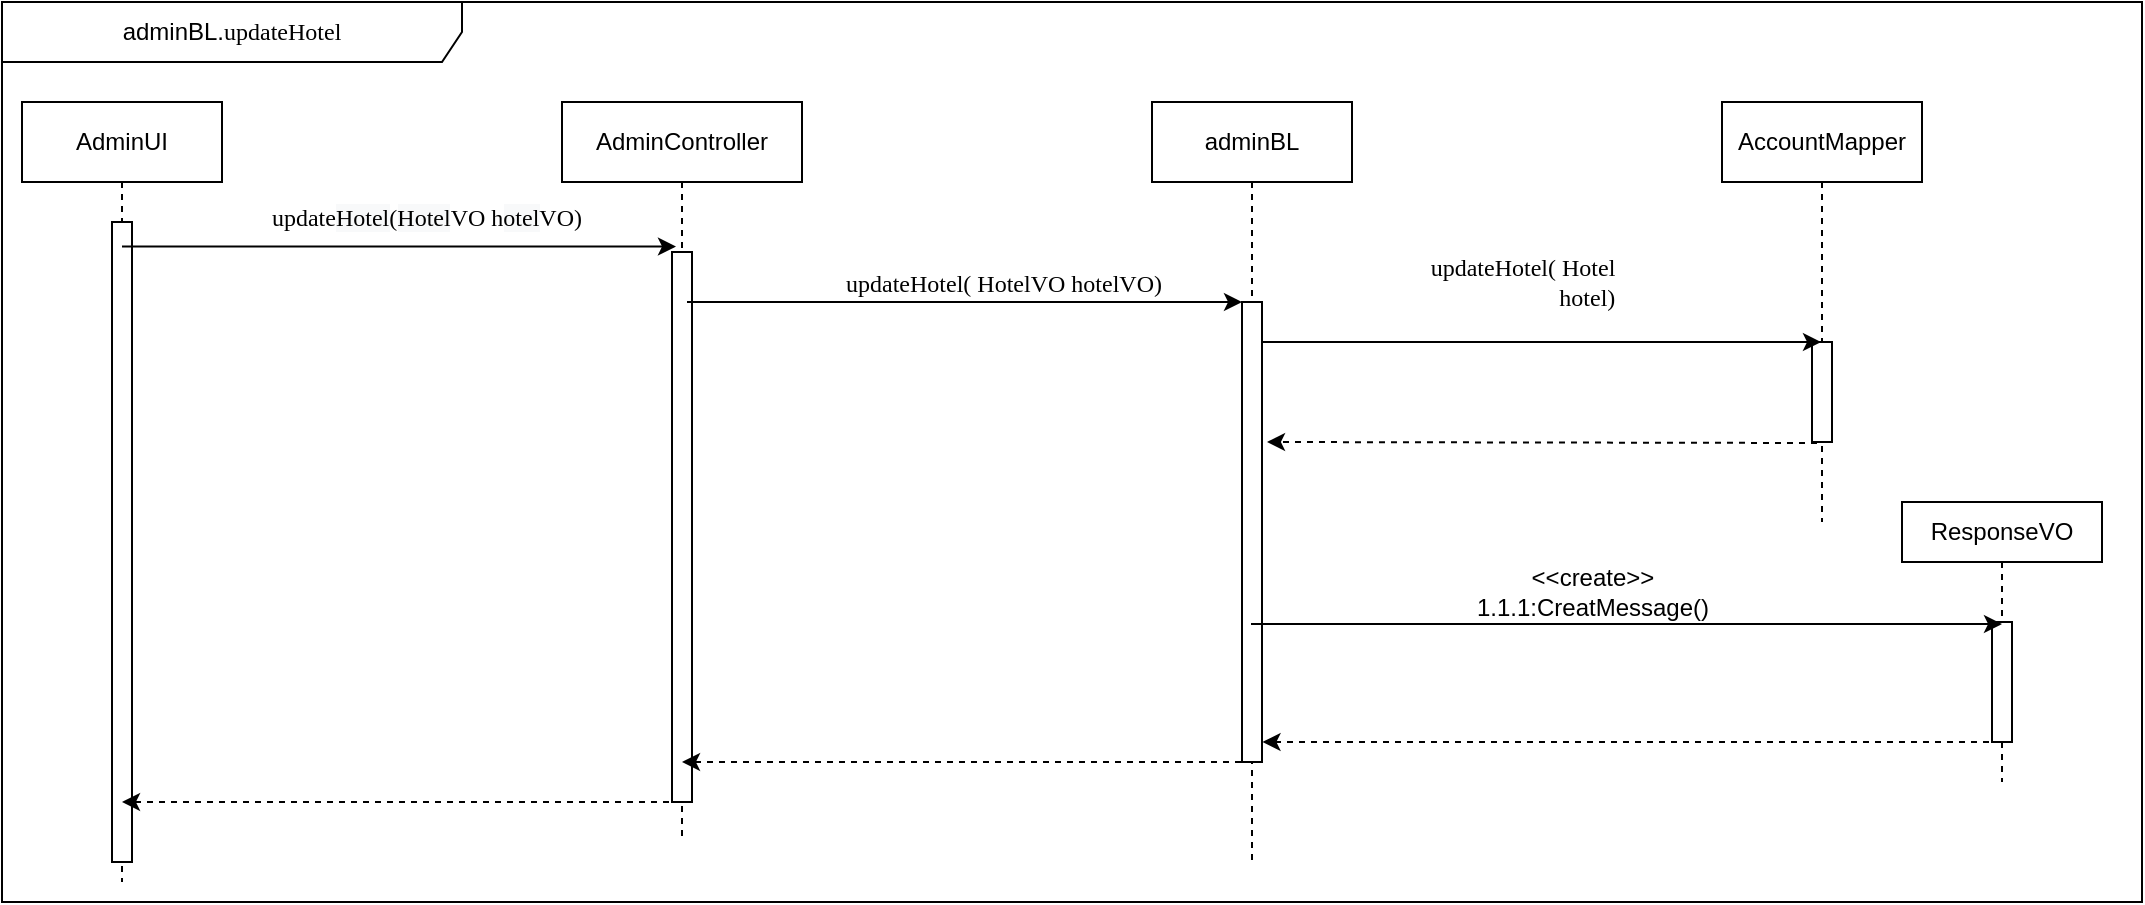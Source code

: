 <mxfile version="12.9.3" type="device"><diagram id="3tRQsqFbNfkld2w6XuJl" name="第 1 页"><mxGraphModel dx="768" dy="492" grid="1" gridSize="10" guides="1" tooltips="1" connect="1" arrows="1" fold="1" page="1" pageScale="1" pageWidth="827" pageHeight="1169" math="0" shadow="0"><root><mxCell id="0"/><mxCell id="1" parent="0"/><mxCell id="eHgWIXCORkLVGjuBHABH-1" value="adminBL.&lt;font face=&quot;menlo&quot;&gt;updateHotel&lt;/font&gt;" style="shape=umlFrame;whiteSpace=wrap;html=1;labelBackgroundColor=none;width=230;height=30;" vertex="1" parent="1"><mxGeometry x="10" y="60" width="1070" height="450" as="geometry"/></mxCell><mxCell id="eHgWIXCORkLVGjuBHABH-2" value="AdminUI" style="shape=umlLifeline;perimeter=lifelinePerimeter;whiteSpace=wrap;html=1;container=1;collapsible=0;recursiveResize=0;outlineConnect=0;" vertex="1" parent="1"><mxGeometry x="20" y="110" width="100" height="390" as="geometry"/></mxCell><mxCell id="eHgWIXCORkLVGjuBHABH-3" value="" style="html=1;points=[];perimeter=orthogonalPerimeter;" vertex="1" parent="eHgWIXCORkLVGjuBHABH-2"><mxGeometry x="45" y="60" width="10" height="320" as="geometry"/></mxCell><mxCell id="eHgWIXCORkLVGjuBHABH-4" value="AdminController" style="shape=umlLifeline;perimeter=lifelinePerimeter;whiteSpace=wrap;html=1;container=1;collapsible=0;recursiveResize=0;outlineConnect=0;" vertex="1" parent="1"><mxGeometry x="290" y="110" width="120" height="370" as="geometry"/></mxCell><mxCell id="eHgWIXCORkLVGjuBHABH-5" value="" style="html=1;points=[];perimeter=orthogonalPerimeter;" vertex="1" parent="eHgWIXCORkLVGjuBHABH-4"><mxGeometry x="55" y="75" width="10" height="275" as="geometry"/></mxCell><mxCell id="eHgWIXCORkLVGjuBHABH-6" value="adminBL" style="shape=umlLifeline;perimeter=lifelinePerimeter;whiteSpace=wrap;html=1;container=1;collapsible=0;recursiveResize=0;outlineConnect=0;" vertex="1" parent="1"><mxGeometry x="585" y="110" width="100" height="380" as="geometry"/></mxCell><mxCell id="eHgWIXCORkLVGjuBHABH-7" value="" style="html=1;points=[];perimeter=orthogonalPerimeter;" vertex="1" parent="eHgWIXCORkLVGjuBHABH-6"><mxGeometry x="45" y="100" width="10" height="230" as="geometry"/></mxCell><mxCell id="eHgWIXCORkLVGjuBHABH-8" value="AccountMapper" style="shape=umlLifeline;perimeter=lifelinePerimeter;whiteSpace=wrap;html=1;container=1;collapsible=0;recursiveResize=0;outlineConnect=0;" vertex="1" parent="1"><mxGeometry x="870" y="110" width="100" height="210" as="geometry"/></mxCell><mxCell id="eHgWIXCORkLVGjuBHABH-9" value="" style="html=1;points=[];perimeter=orthogonalPerimeter;" vertex="1" parent="eHgWIXCORkLVGjuBHABH-8"><mxGeometry x="45" y="120" width="10" height="50" as="geometry"/></mxCell><mxCell id="eHgWIXCORkLVGjuBHABH-10" value="" style="endArrow=classic;html=1;dashed=1;" edge="1" parent="1" source="eHgWIXCORkLVGjuBHABH-4" target="eHgWIXCORkLVGjuBHABH-2"><mxGeometry width="50" height="50" relative="1" as="geometry"><mxPoint x="160" y="385" as="sourcePoint"/><mxPoint x="70" y="385" as="targetPoint"/><Array as="points"><mxPoint x="200" y="460"/></Array></mxGeometry></mxCell><mxCell id="eHgWIXCORkLVGjuBHABH-11" value="" style="endArrow=classic;html=1;entryX=0.2;entryY=-0.01;entryDx=0;entryDy=0;entryPerimeter=0;" edge="1" parent="1" source="eHgWIXCORkLVGjuBHABH-2" target="eHgWIXCORkLVGjuBHABH-5"><mxGeometry width="50" height="50" relative="1" as="geometry"><mxPoint x="225" y="185" as="sourcePoint"/><mxPoint x="340" y="185" as="targetPoint"/></mxGeometry></mxCell><mxCell id="eHgWIXCORkLVGjuBHABH-12" value="" style="endArrow=classic;html=1;entryX=0.2;entryY=-0.01;entryDx=0;entryDy=0;entryPerimeter=0;" edge="1" parent="1"><mxGeometry width="50" height="50" relative="1" as="geometry"><mxPoint x="352.5" y="210" as="sourcePoint"/><mxPoint x="630" y="210" as="targetPoint"/></mxGeometry></mxCell><mxCell id="eHgWIXCORkLVGjuBHABH-13" value="" style="endArrow=classic;html=1;dashed=1;" edge="1" parent="1"><mxGeometry width="50" height="50" relative="1" as="geometry"><mxPoint x="629.5" y="440" as="sourcePoint"/><mxPoint x="350" y="440" as="targetPoint"/></mxGeometry></mxCell><mxCell id="eHgWIXCORkLVGjuBHABH-14" value="" style="endArrow=classic;html=1;" edge="1" parent="1" target="eHgWIXCORkLVGjuBHABH-8"><mxGeometry width="50" height="50" relative="1" as="geometry"><mxPoint x="640" y="230" as="sourcePoint"/><mxPoint x="870" y="230" as="targetPoint"/></mxGeometry></mxCell><mxCell id="eHgWIXCORkLVGjuBHABH-15" value="" style="endArrow=classic;html=1;dashed=1;" edge="1" parent="1"><mxGeometry width="50" height="50" relative="1" as="geometry"><mxPoint x="917.5" y="280.5" as="sourcePoint"/><mxPoint x="642.5" y="280" as="targetPoint"/></mxGeometry></mxCell><mxCell id="eHgWIXCORkLVGjuBHABH-16" value="ResponseVO" style="shape=umlLifeline;perimeter=lifelinePerimeter;whiteSpace=wrap;html=1;container=1;collapsible=0;recursiveResize=0;outlineConnect=0;size=30;" vertex="1" parent="1"><mxGeometry x="960" y="310" width="100" height="140" as="geometry"/></mxCell><mxCell id="eHgWIXCORkLVGjuBHABH-17" value="" style="html=1;points=[];perimeter=orthogonalPerimeter;" vertex="1" parent="eHgWIXCORkLVGjuBHABH-16"><mxGeometry x="45" y="60" width="10" height="60" as="geometry"/></mxCell><mxCell id="eHgWIXCORkLVGjuBHABH-18" value="" style="endArrow=classic;html=1;" edge="1" parent="1"><mxGeometry width="50" height="50" relative="1" as="geometry"><mxPoint x="634.5" y="371" as="sourcePoint"/><mxPoint x="1010" y="371" as="targetPoint"/></mxGeometry></mxCell><mxCell id="eHgWIXCORkLVGjuBHABH-19" value="&lt;span style=&quot;color: rgba(0 , 0 , 0 , 0) ; font-family: monospace ; font-size: 0px ; background-color: rgb(248 , 249 , 250)&quot;&gt;%3CmxGraphModel%3E%3Croot%3E%3CmxCell%20id%3D%220%22%2F%3E%3CmxCell%20id%3D%221%22%20parent%3D%220%22%2F%3E%3CmxCell%20id%3D%222%22%20value%3D%22%22%20style%3D%22endArrow%3Dclassic%3Bhtml%3D1%3Bdashed%3D1%3B%22%20edge%3D%221%22%20parent%3D%221%22%3E%3CmxGeometry%20width%3D%2250%22%20height%3D%2250%22%20relative%3D%221%22%20as%3D%22geometry%22%3E%3CmxPoint%20x%3D%22919.75%22%20y%3D%22380%22%20as%3D%22sourcePoint%22%2F%3E%3CmxPoint%20x%3D%22640.25%22%20y%3D%22380%22%20as%3D%22targetPoint%22%2F%3E%3C%2FmxGeometry%3E%3C%2FmxCell%3E%3C%2Froot%3E%3C%2FmxGraphModel%3E&lt;/span&gt;" style="endArrow=classic;html=1;dashed=1;" edge="1" parent="1" source="eHgWIXCORkLVGjuBHABH-16"><mxGeometry width="50" height="50" relative="1" as="geometry"><mxPoint x="919.75" y="430" as="sourcePoint"/><mxPoint x="640.25" y="430" as="targetPoint"/></mxGeometry></mxCell><mxCell id="eHgWIXCORkLVGjuBHABH-20" value="&amp;lt;&amp;lt;create&amp;gt;&amp;gt;&lt;br&gt;1.1.1:CreatMessage()" style="text;html=1;align=center;verticalAlign=middle;resizable=0;points=[];autosize=1;" vertex="1" parent="1"><mxGeometry x="740" y="340" width="130" height="30" as="geometry"/></mxCell><mxCell id="eHgWIXCORkLVGjuBHABH-21" value="&lt;div style=&quot;text-align: justify ; font-size: 12px&quot;&gt;&lt;pre style=&quot;font-family: &amp;#34;menlo&amp;#34; ; font-size: 12px&quot;&gt;&lt;pre style=&quot;font-family: &amp;#34;menlo&amp;#34; ; font-size: 12px&quot;&gt;&lt;pre style=&quot;font-family: &amp;#34;menlo&amp;#34; ; font-size: 12px&quot;&gt;&lt;pre style=&quot;background-color: rgb(255 , 255 , 255) ; font-family: &amp;#34;menlo&amp;#34; ; font-size: 9pt&quot;&gt;update&lt;span style=&quot;text-align: center ; white-space: normal ; background-color: rgb(248 , 249 , 250)&quot;&gt;Hotel&lt;/span&gt;(&lt;span style=&quot;text-align: center ; white-space: normal ; background-color: rgb(248 , 249 , 250)&quot;&gt;Hotel&lt;/span&gt;VO h&lt;span style=&quot;text-align: center ; white-space: normal ; background-color: rgb(248 , 249 , 250)&quot;&gt;otel&lt;/span&gt;VO)&lt;/pre&gt;&lt;/pre&gt;&lt;/pre&gt;&lt;/pre&gt;&lt;/div&gt;" style="text;html=1;align=right;verticalAlign=middle;resizable=0;points=[];labelBackgroundColor=none;fontSize=12;" vertex="1" connectable="0" parent="1"><mxGeometry x="140" y="150" as="geometry"><mxPoint x="160.5" y="17.75" as="offset"/></mxGeometry></mxCell><mxCell id="eHgWIXCORkLVGjuBHABH-22" value="&lt;div style=&quot;text-align: justify&quot;&gt;&lt;/div&gt;&lt;pre style=&quot;font-family: &amp;#34;menlo&amp;#34; ; font-size: 9pt&quot;&gt;&lt;pre style=&quot;font-family: &amp;#34;menlo&amp;#34; ; font-size: 9pt&quot;&gt;&lt;pre style=&quot;font-family: &amp;#34;menlo&amp;#34; ; font-size: 9pt&quot;&gt;&lt;pre style=&quot;font-family: &amp;#34;menlo&amp;#34; ; font-size: 9pt&quot;&gt;updateHotel( &lt;span style=&quot;text-align: center ; white-space: normal&quot;&gt;Hotel&lt;/span&gt;VO h&lt;span style=&quot;text-align: center ; white-space: normal&quot;&gt;otel&lt;/span&gt;VO)&lt;/pre&gt;&lt;/pre&gt;&lt;/pre&gt;&lt;/pre&gt;" style="text;html=1;align=right;verticalAlign=middle;resizable=0;points=[];labelBackgroundColor=none;" vertex="1" connectable="0" parent="1"><mxGeometry x="340" y="210" as="geometry"><mxPoint x="250.5" y="-9.25" as="offset"/></mxGeometry></mxCell><mxCell id="eHgWIXCORkLVGjuBHABH-23" value="&lt;pre style=&quot;font-family: &amp;#34;menlo&amp;#34; ; font-size: 9pt&quot;&gt;&lt;pre style=&quot;font-family: &amp;#34;menlo&amp;#34; ; font-size: 9pt&quot;&gt;&lt;pre style=&quot;font-family: &amp;#34;menlo&amp;#34; ; font-size: 9pt&quot;&gt;&lt;pre style=&quot;font-family: &amp;#34;menlo&amp;#34; ; font-size: 9pt&quot;&gt;&lt;pre style=&quot;font-size: 9pt ; text-align: right ; font-family: &amp;#34;menlo&amp;#34;&quot;&gt;update&lt;span style=&quot;text-align: center ; white-space: normal&quot;&gt;Hotel&lt;/span&gt;( &lt;span style=&quot;text-align: center ; white-space: normal&quot;&gt;Hotel&lt;/span&gt; h&lt;span style=&quot;text-align: center ; white-space: normal&quot;&gt;otel&lt;/span&gt;)&lt;/pre&gt;&lt;/pre&gt;&lt;/pre&gt;&lt;/pre&gt;&lt;/pre&gt;" style="text;html=1;align=center;verticalAlign=middle;resizable=0;points=[];autosize=1;labelBackgroundColor=none;" vertex="1" parent="1"><mxGeometry x="690" y="180" width="160" height="40" as="geometry"/></mxCell></root></mxGraphModel></diagram></mxfile>